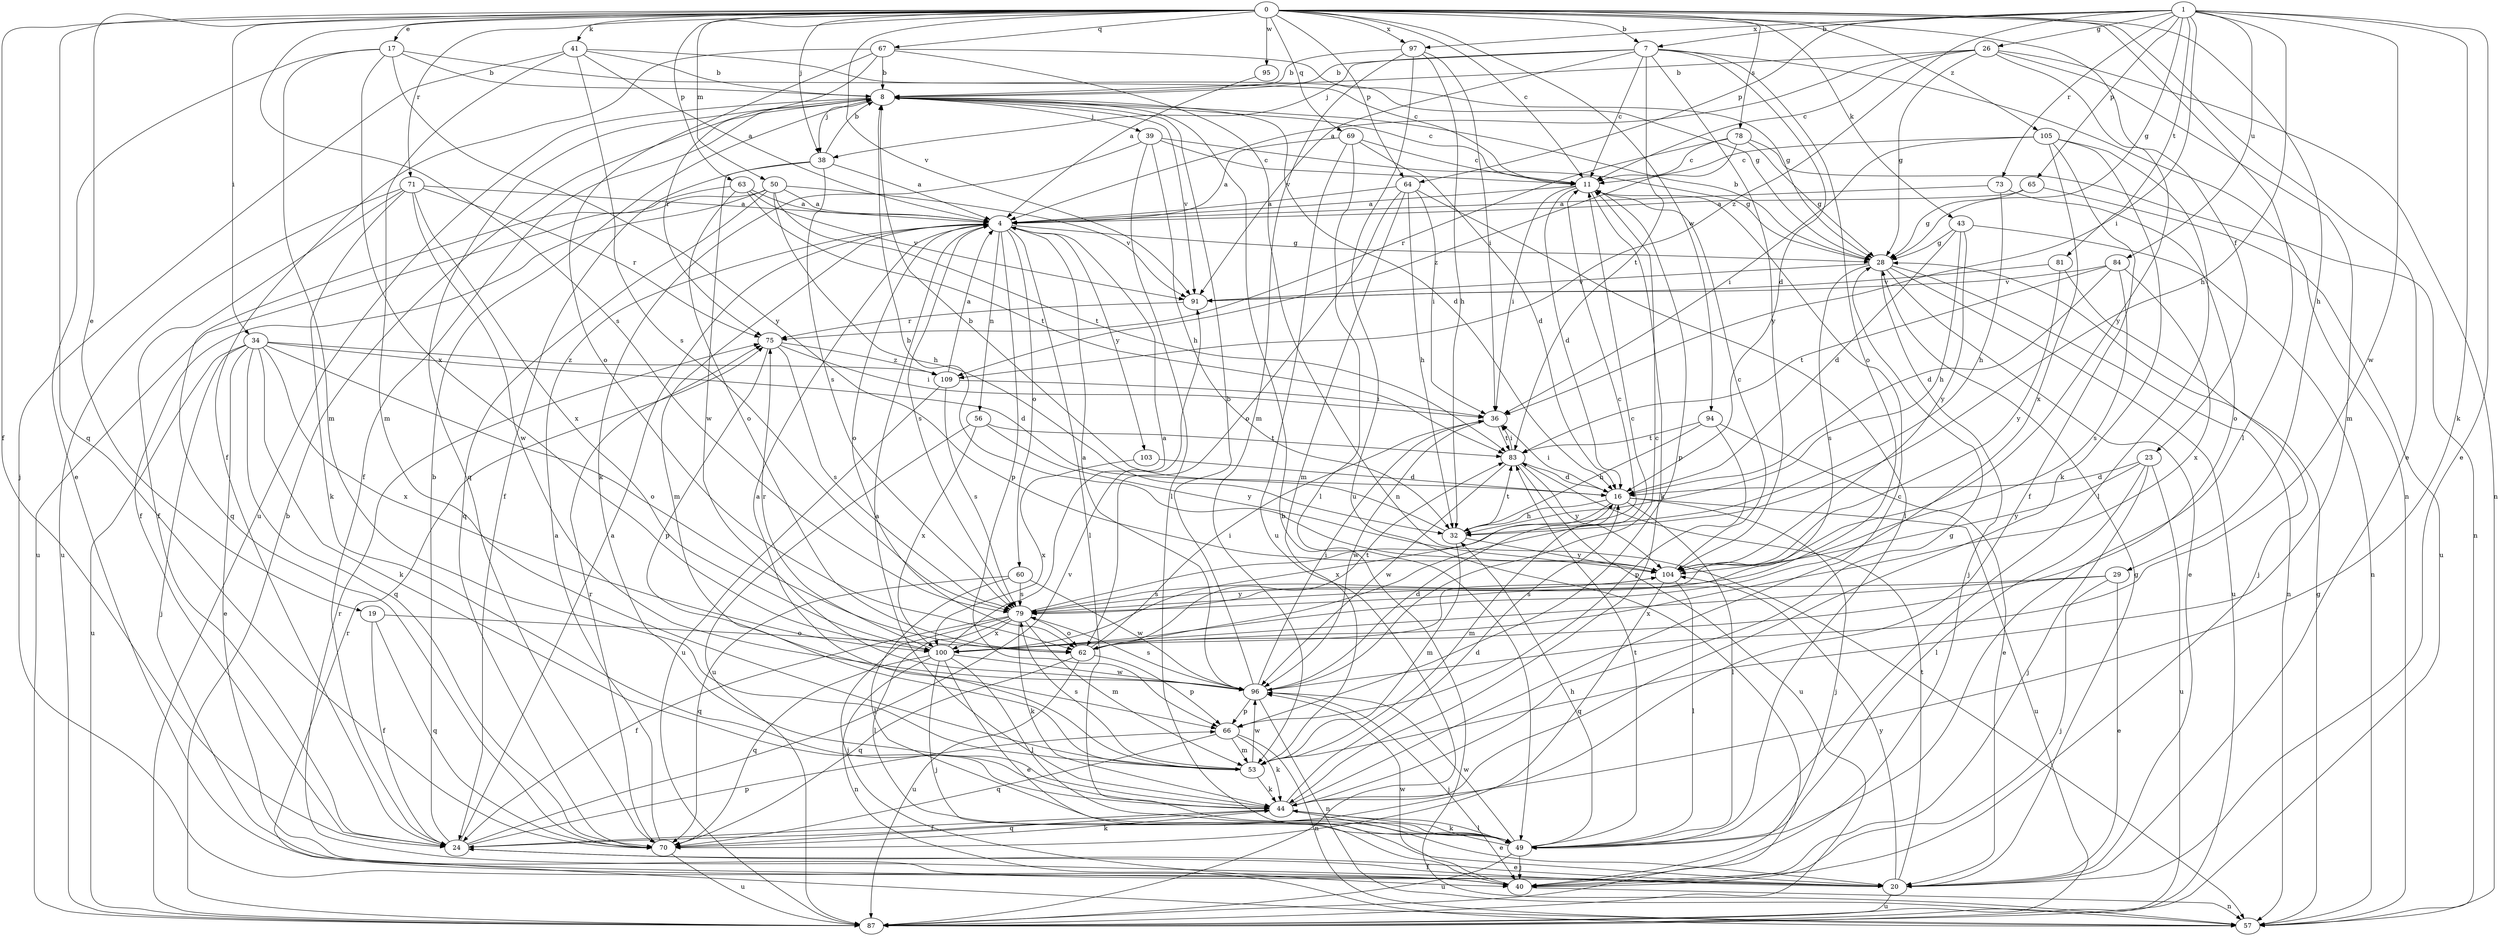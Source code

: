 strict digraph  {
0;
1;
4;
7;
8;
11;
16;
17;
19;
20;
23;
24;
26;
28;
29;
32;
34;
36;
38;
39;
40;
41;
43;
44;
49;
50;
53;
56;
57;
60;
62;
63;
64;
65;
66;
67;
69;
70;
71;
73;
75;
78;
79;
81;
83;
84;
87;
91;
94;
95;
96;
97;
100;
103;
104;
105;
109;
0 -> 7  [label=b];
0 -> 11  [label=c];
0 -> 17  [label=e];
0 -> 19  [label=e];
0 -> 20  [label=e];
0 -> 23  [label=f];
0 -> 24  [label=f];
0 -> 29  [label=h];
0 -> 34  [label=i];
0 -> 38  [label=j];
0 -> 41  [label=k];
0 -> 43  [label=k];
0 -> 49  [label=l];
0 -> 50  [label=m];
0 -> 63  [label=p];
0 -> 64  [label=p];
0 -> 67  [label=q];
0 -> 69  [label=q];
0 -> 70  [label=q];
0 -> 71  [label=r];
0 -> 78  [label=s];
0 -> 79  [label=s];
0 -> 91  [label=v];
0 -> 94  [label=w];
0 -> 95  [label=w];
0 -> 97  [label=x];
0 -> 105  [label=z];
1 -> 7  [label=b];
1 -> 20  [label=e];
1 -> 26  [label=g];
1 -> 28  [label=g];
1 -> 32  [label=h];
1 -> 36  [label=i];
1 -> 44  [label=k];
1 -> 64  [label=p];
1 -> 65  [label=p];
1 -> 73  [label=r];
1 -> 81  [label=t];
1 -> 84  [label=u];
1 -> 96  [label=w];
1 -> 97  [label=x];
1 -> 109  [label=z];
4 -> 28  [label=g];
4 -> 49  [label=l];
4 -> 53  [label=m];
4 -> 56  [label=n];
4 -> 60  [label=o];
4 -> 62  [label=o];
4 -> 66  [label=p];
4 -> 79  [label=s];
4 -> 103  [label=y];
7 -> 8  [label=b];
7 -> 11  [label=c];
7 -> 16  [label=d];
7 -> 38  [label=j];
7 -> 57  [label=n];
7 -> 62  [label=o];
7 -> 83  [label=t];
7 -> 91  [label=v];
7 -> 104  [label=y];
8 -> 11  [label=c];
8 -> 16  [label=d];
8 -> 24  [label=f];
8 -> 38  [label=j];
8 -> 39  [label=j];
8 -> 70  [label=q];
8 -> 87  [label=u];
8 -> 91  [label=v];
11 -> 4  [label=a];
11 -> 16  [label=d];
11 -> 36  [label=i];
11 -> 44  [label=k];
11 -> 66  [label=p];
16 -> 32  [label=h];
16 -> 36  [label=i];
16 -> 40  [label=j];
16 -> 49  [label=l];
16 -> 53  [label=m];
16 -> 87  [label=u];
16 -> 100  [label=x];
17 -> 8  [label=b];
17 -> 11  [label=c];
17 -> 20  [label=e];
17 -> 53  [label=m];
17 -> 100  [label=x];
17 -> 104  [label=y];
19 -> 24  [label=f];
19 -> 62  [label=o];
19 -> 70  [label=q];
20 -> 24  [label=f];
20 -> 28  [label=g];
20 -> 75  [label=r];
20 -> 83  [label=t];
20 -> 87  [label=u];
20 -> 104  [label=y];
23 -> 16  [label=d];
23 -> 40  [label=j];
23 -> 49  [label=l];
23 -> 87  [label=u];
23 -> 104  [label=y];
24 -> 4  [label=a];
24 -> 8  [label=b];
24 -> 20  [label=e];
24 -> 66  [label=p];
24 -> 91  [label=v];
26 -> 4  [label=a];
26 -> 8  [label=b];
26 -> 11  [label=c];
26 -> 28  [label=g];
26 -> 53  [label=m];
26 -> 57  [label=n];
26 -> 104  [label=y];
28 -> 8  [label=b];
28 -> 20  [label=e];
28 -> 40  [label=j];
28 -> 57  [label=n];
28 -> 79  [label=s];
28 -> 87  [label=u];
28 -> 91  [label=v];
29 -> 20  [label=e];
29 -> 40  [label=j];
29 -> 79  [label=s];
29 -> 100  [label=x];
32 -> 8  [label=b];
32 -> 53  [label=m];
32 -> 83  [label=t];
32 -> 104  [label=y];
34 -> 16  [label=d];
34 -> 20  [label=e];
34 -> 40  [label=j];
34 -> 44  [label=k];
34 -> 62  [label=o];
34 -> 70  [label=q];
34 -> 87  [label=u];
34 -> 100  [label=x];
34 -> 109  [label=z];
36 -> 83  [label=t];
36 -> 96  [label=w];
38 -> 4  [label=a];
38 -> 8  [label=b];
38 -> 24  [label=f];
38 -> 79  [label=s];
38 -> 96  [label=w];
39 -> 11  [label=c];
39 -> 28  [label=g];
39 -> 32  [label=h];
39 -> 44  [label=k];
39 -> 49  [label=l];
40 -> 57  [label=n];
40 -> 96  [label=w];
41 -> 4  [label=a];
41 -> 8  [label=b];
41 -> 28  [label=g];
41 -> 40  [label=j];
41 -> 53  [label=m];
41 -> 79  [label=s];
43 -> 16  [label=d];
43 -> 28  [label=g];
43 -> 32  [label=h];
43 -> 57  [label=n];
43 -> 104  [label=y];
44 -> 4  [label=a];
44 -> 11  [label=c];
44 -> 16  [label=d];
44 -> 20  [label=e];
44 -> 24  [label=f];
44 -> 28  [label=g];
44 -> 49  [label=l];
44 -> 70  [label=q];
49 -> 32  [label=h];
49 -> 40  [label=j];
49 -> 44  [label=k];
49 -> 83  [label=t];
49 -> 87  [label=u];
49 -> 96  [label=w];
50 -> 4  [label=a];
50 -> 24  [label=f];
50 -> 32  [label=h];
50 -> 70  [label=q];
50 -> 83  [label=t];
50 -> 87  [label=u];
50 -> 91  [label=v];
53 -> 4  [label=a];
53 -> 44  [label=k];
53 -> 79  [label=s];
53 -> 96  [label=w];
56 -> 83  [label=t];
56 -> 87  [label=u];
56 -> 100  [label=x];
56 -> 104  [label=y];
57 -> 8  [label=b];
57 -> 28  [label=g];
57 -> 75  [label=r];
60 -> 49  [label=l];
60 -> 70  [label=q];
60 -> 79  [label=s];
60 -> 96  [label=w];
62 -> 11  [label=c];
62 -> 36  [label=i];
62 -> 66  [label=p];
62 -> 70  [label=q];
62 -> 83  [label=t];
62 -> 87  [label=u];
63 -> 4  [label=a];
63 -> 62  [label=o];
63 -> 70  [label=q];
63 -> 83  [label=t];
63 -> 91  [label=v];
64 -> 4  [label=a];
64 -> 32  [label=h];
64 -> 36  [label=i];
64 -> 49  [label=l];
64 -> 53  [label=m];
64 -> 62  [label=o];
65 -> 4  [label=a];
65 -> 28  [label=g];
65 -> 87  [label=u];
66 -> 44  [label=k];
66 -> 53  [label=m];
66 -> 57  [label=n];
66 -> 70  [label=q];
67 -> 8  [label=b];
67 -> 24  [label=f];
67 -> 28  [label=g];
67 -> 57  [label=n];
67 -> 62  [label=o];
67 -> 75  [label=r];
69 -> 4  [label=a];
69 -> 11  [label=c];
69 -> 16  [label=d];
69 -> 49  [label=l];
69 -> 87  [label=u];
70 -> 4  [label=a];
70 -> 44  [label=k];
70 -> 75  [label=r];
70 -> 87  [label=u];
71 -> 4  [label=a];
71 -> 24  [label=f];
71 -> 44  [label=k];
71 -> 75  [label=r];
71 -> 87  [label=u];
71 -> 96  [label=w];
71 -> 100  [label=x];
73 -> 4  [label=a];
73 -> 32  [label=h];
73 -> 62  [label=o];
75 -> 36  [label=i];
75 -> 66  [label=p];
75 -> 79  [label=s];
75 -> 109  [label=z];
78 -> 11  [label=c];
78 -> 28  [label=g];
78 -> 57  [label=n];
78 -> 75  [label=r];
78 -> 109  [label=z];
79 -> 11  [label=c];
79 -> 24  [label=f];
79 -> 40  [label=j];
79 -> 44  [label=k];
79 -> 49  [label=l];
79 -> 53  [label=m];
79 -> 62  [label=o];
79 -> 100  [label=x];
79 -> 104  [label=y];
81 -> 40  [label=j];
81 -> 91  [label=v];
81 -> 104  [label=y];
83 -> 16  [label=d];
83 -> 36  [label=i];
83 -> 87  [label=u];
83 -> 96  [label=w];
83 -> 104  [label=y];
84 -> 16  [label=d];
84 -> 79  [label=s];
84 -> 83  [label=t];
84 -> 91  [label=v];
84 -> 100  [label=x];
87 -> 8  [label=b];
91 -> 75  [label=r];
94 -> 20  [label=e];
94 -> 32  [label=h];
94 -> 66  [label=p];
94 -> 83  [label=t];
95 -> 4  [label=a];
96 -> 4  [label=a];
96 -> 8  [label=b];
96 -> 11  [label=c];
96 -> 16  [label=d];
96 -> 36  [label=i];
96 -> 40  [label=j];
96 -> 57  [label=n];
96 -> 66  [label=p];
96 -> 79  [label=s];
97 -> 8  [label=b];
97 -> 32  [label=h];
97 -> 36  [label=i];
97 -> 53  [label=m];
97 -> 87  [label=u];
100 -> 4  [label=a];
100 -> 20  [label=e];
100 -> 40  [label=j];
100 -> 49  [label=l];
100 -> 57  [label=n];
100 -> 70  [label=q];
100 -> 75  [label=r];
100 -> 96  [label=w];
103 -> 16  [label=d];
103 -> 100  [label=x];
104 -> 8  [label=b];
104 -> 11  [label=c];
104 -> 49  [label=l];
104 -> 70  [label=q];
104 -> 79  [label=s];
105 -> 11  [label=c];
105 -> 24  [label=f];
105 -> 36  [label=i];
105 -> 44  [label=k];
105 -> 49  [label=l];
105 -> 100  [label=x];
109 -> 4  [label=a];
109 -> 36  [label=i];
109 -> 79  [label=s];
109 -> 87  [label=u];
}
